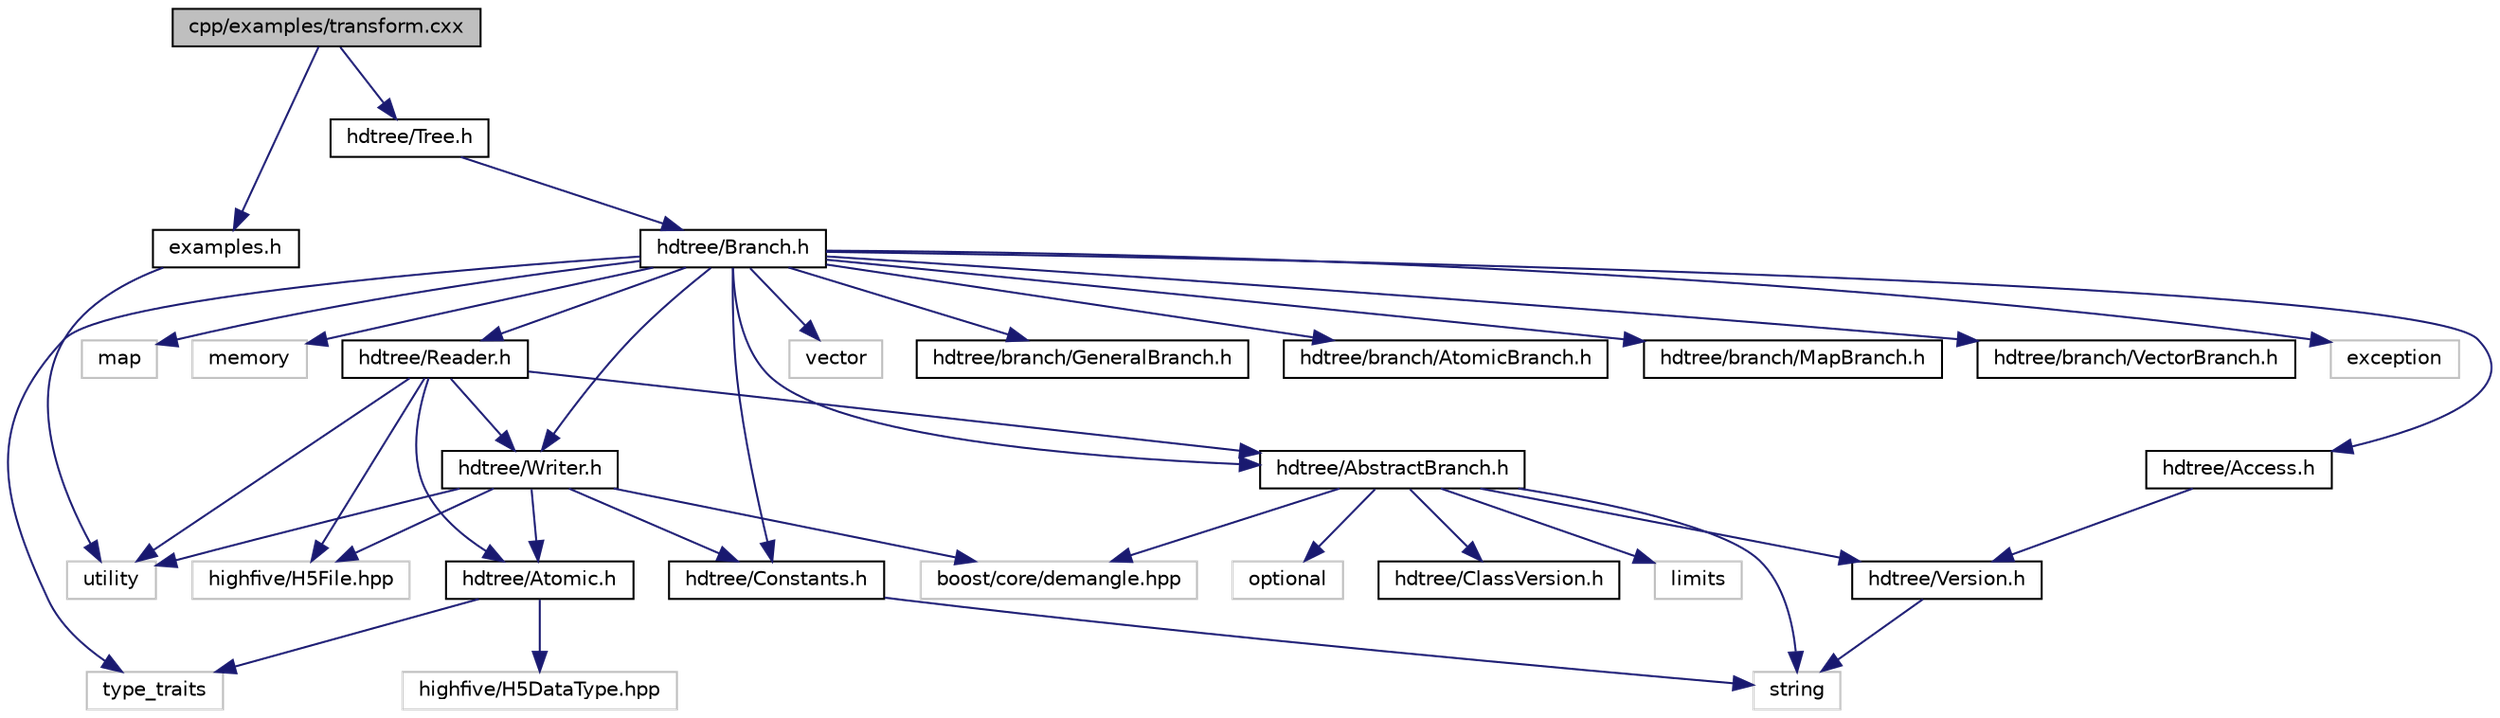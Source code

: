 digraph "cpp/examples/transform.cxx"
{
 // LATEX_PDF_SIZE
  bgcolor="transparent";
  edge [fontname="Helvetica",fontsize="10",labelfontname="Helvetica",labelfontsize="10"];
  node [fontname="Helvetica",fontsize="10",shape=record];
  Node1 [label="cpp/examples/transform.cxx",height=0.2,width=0.4,color="black", fillcolor="grey75", style="filled", fontcolor="black",tooltip="Example of transforming an HDTree by adding more branches."];
  Node1 -> Node2 [color="midnightblue",fontsize="10",style="solid",fontname="Helvetica"];
  Node2 [label="hdtree/Tree.h",height=0.2,width=0.4,color="black",URL="$Tree_8h_source.html",tooltip=" "];
  Node2 -> Node3 [color="midnightblue",fontsize="10",style="solid",fontname="Helvetica"];
  Node3 [label="hdtree/Branch.h",height=0.2,width=0.4,color="black",URL="$Branch_8h.html",tooltip="Common include for users interacting with Branches."];
  Node3 -> Node4 [color="midnightblue",fontsize="10",style="solid",fontname="Helvetica"];
  Node4 [label="exception",height=0.2,width=0.4,color="grey75",tooltip=" "];
  Node3 -> Node5 [color="midnightblue",fontsize="10",style="solid",fontname="Helvetica"];
  Node5 [label="map",height=0.2,width=0.4,color="grey75",tooltip=" "];
  Node3 -> Node6 [color="midnightblue",fontsize="10",style="solid",fontname="Helvetica"];
  Node6 [label="memory",height=0.2,width=0.4,color="grey75",tooltip=" "];
  Node3 -> Node7 [color="midnightblue",fontsize="10",style="solid",fontname="Helvetica"];
  Node7 [label="type_traits",height=0.2,width=0.4,color="grey75",tooltip=" "];
  Node3 -> Node8 [color="midnightblue",fontsize="10",style="solid",fontname="Helvetica"];
  Node8 [label="vector",height=0.2,width=0.4,color="grey75",tooltip=" "];
  Node3 -> Node9 [color="midnightblue",fontsize="10",style="solid",fontname="Helvetica"];
  Node9 [label="hdtree/AbstractBranch.h",height=0.2,width=0.4,color="black",URL="$AbstractBranch_8h_source.html",tooltip=" "];
  Node9 -> Node10 [color="midnightblue",fontsize="10",style="solid",fontname="Helvetica"];
  Node10 [label="boost/core/demangle.hpp",height=0.2,width=0.4,color="grey75",tooltip=" "];
  Node9 -> Node11 [color="midnightblue",fontsize="10",style="solid",fontname="Helvetica"];
  Node11 [label="limits",height=0.2,width=0.4,color="grey75",tooltip=" "];
  Node9 -> Node12 [color="midnightblue",fontsize="10",style="solid",fontname="Helvetica"];
  Node12 [label="optional",height=0.2,width=0.4,color="grey75",tooltip=" "];
  Node9 -> Node13 [color="midnightblue",fontsize="10",style="solid",fontname="Helvetica"];
  Node13 [label="string",height=0.2,width=0.4,color="grey75",tooltip=" "];
  Node9 -> Node14 [color="midnightblue",fontsize="10",style="solid",fontname="Helvetica"];
  Node14 [label="hdtree/ClassVersion.h",height=0.2,width=0.4,color="black",URL="$ClassVersion_8h.html",tooltip="Serialization class version deduction."];
  Node9 -> Node15 [color="midnightblue",fontsize="10",style="solid",fontname="Helvetica"];
  Node15 [label="hdtree/Version.h",height=0.2,width=0.4,color="black",URL="$Version_8h.html",tooltip=" "];
  Node15 -> Node13 [color="midnightblue",fontsize="10",style="solid",fontname="Helvetica"];
  Node3 -> Node16 [color="midnightblue",fontsize="10",style="solid",fontname="Helvetica"];
  Node16 [label="hdtree/Access.h",height=0.2,width=0.4,color="black",URL="$Access_8h_source.html",tooltip=" "];
  Node16 -> Node15 [color="midnightblue",fontsize="10",style="solid",fontname="Helvetica"];
  Node3 -> Node17 [color="midnightblue",fontsize="10",style="solid",fontname="Helvetica"];
  Node17 [label="hdtree/Constants.h",height=0.2,width=0.4,color="black",URL="$Constants_8h.html",tooltip="Definitions for names of structures required by serialization methods."];
  Node17 -> Node13 [color="midnightblue",fontsize="10",style="solid",fontname="Helvetica"];
  Node3 -> Node18 [color="midnightblue",fontsize="10",style="solid",fontname="Helvetica"];
  Node18 [label="hdtree/Reader.h",height=0.2,width=0.4,color="black",URL="$Reader_8h_source.html",tooltip=" "];
  Node18 -> Node19 [color="midnightblue",fontsize="10",style="solid",fontname="Helvetica"];
  Node19 [label="utility",height=0.2,width=0.4,color="grey75",tooltip=" "];
  Node18 -> Node20 [color="midnightblue",fontsize="10",style="solid",fontname="Helvetica"];
  Node20 [label="highfive/H5File.hpp",height=0.2,width=0.4,color="grey75",tooltip=" "];
  Node18 -> Node9 [color="midnightblue",fontsize="10",style="solid",fontname="Helvetica"];
  Node18 -> Node21 [color="midnightblue",fontsize="10",style="solid",fontname="Helvetica"];
  Node21 [label="hdtree/Atomic.h",height=0.2,width=0.4,color="black",URL="$Atomic_8h.html",tooltip=" "];
  Node21 -> Node22 [color="midnightblue",fontsize="10",style="solid",fontname="Helvetica"];
  Node22 [label="highfive/H5DataType.hpp",height=0.2,width=0.4,color="grey75",tooltip=" "];
  Node21 -> Node7 [color="midnightblue",fontsize="10",style="solid",fontname="Helvetica"];
  Node18 -> Node23 [color="midnightblue",fontsize="10",style="solid",fontname="Helvetica"];
  Node23 [label="hdtree/Writer.h",height=0.2,width=0.4,color="black",URL="$Writer_8h_source.html",tooltip=" "];
  Node23 -> Node10 [color="midnightblue",fontsize="10",style="solid",fontname="Helvetica"];
  Node23 -> Node19 [color="midnightblue",fontsize="10",style="solid",fontname="Helvetica"];
  Node23 -> Node20 [color="midnightblue",fontsize="10",style="solid",fontname="Helvetica"];
  Node23 -> Node21 [color="midnightblue",fontsize="10",style="solid",fontname="Helvetica"];
  Node23 -> Node17 [color="midnightblue",fontsize="10",style="solid",fontname="Helvetica"];
  Node3 -> Node23 [color="midnightblue",fontsize="10",style="solid",fontname="Helvetica"];
  Node3 -> Node24 [color="midnightblue",fontsize="10",style="solid",fontname="Helvetica"];
  Node24 [label="hdtree/branch/GeneralBranch.h",height=0.2,width=0.4,color="black",URL="$GeneralBranch_8h_source.html",tooltip=" "];
  Node3 -> Node25 [color="midnightblue",fontsize="10",style="solid",fontname="Helvetica"];
  Node25 [label="hdtree/branch/AtomicBranch.h",height=0.2,width=0.4,color="black",URL="$AtomicBranch_8h_source.html",tooltip=" "];
  Node3 -> Node26 [color="midnightblue",fontsize="10",style="solid",fontname="Helvetica"];
  Node26 [label="hdtree/branch/MapBranch.h",height=0.2,width=0.4,color="black",URL="$MapBranch_8h_source.html",tooltip=" "];
  Node3 -> Node27 [color="midnightblue",fontsize="10",style="solid",fontname="Helvetica"];
  Node27 [label="hdtree/branch/VectorBranch.h",height=0.2,width=0.4,color="black",URL="$VectorBranch_8h_source.html",tooltip=" "];
  Node1 -> Node28 [color="midnightblue",fontsize="10",style="solid",fontname="Helvetica"];
  Node28 [label="examples.h",height=0.2,width=0.4,color="black",URL="$examples_8h.html",tooltip="Header file including helper utility functions unrelated to HDTree and just helpful for command line ..."];
  Node28 -> Node19 [color="midnightblue",fontsize="10",style="solid",fontname="Helvetica"];
}
